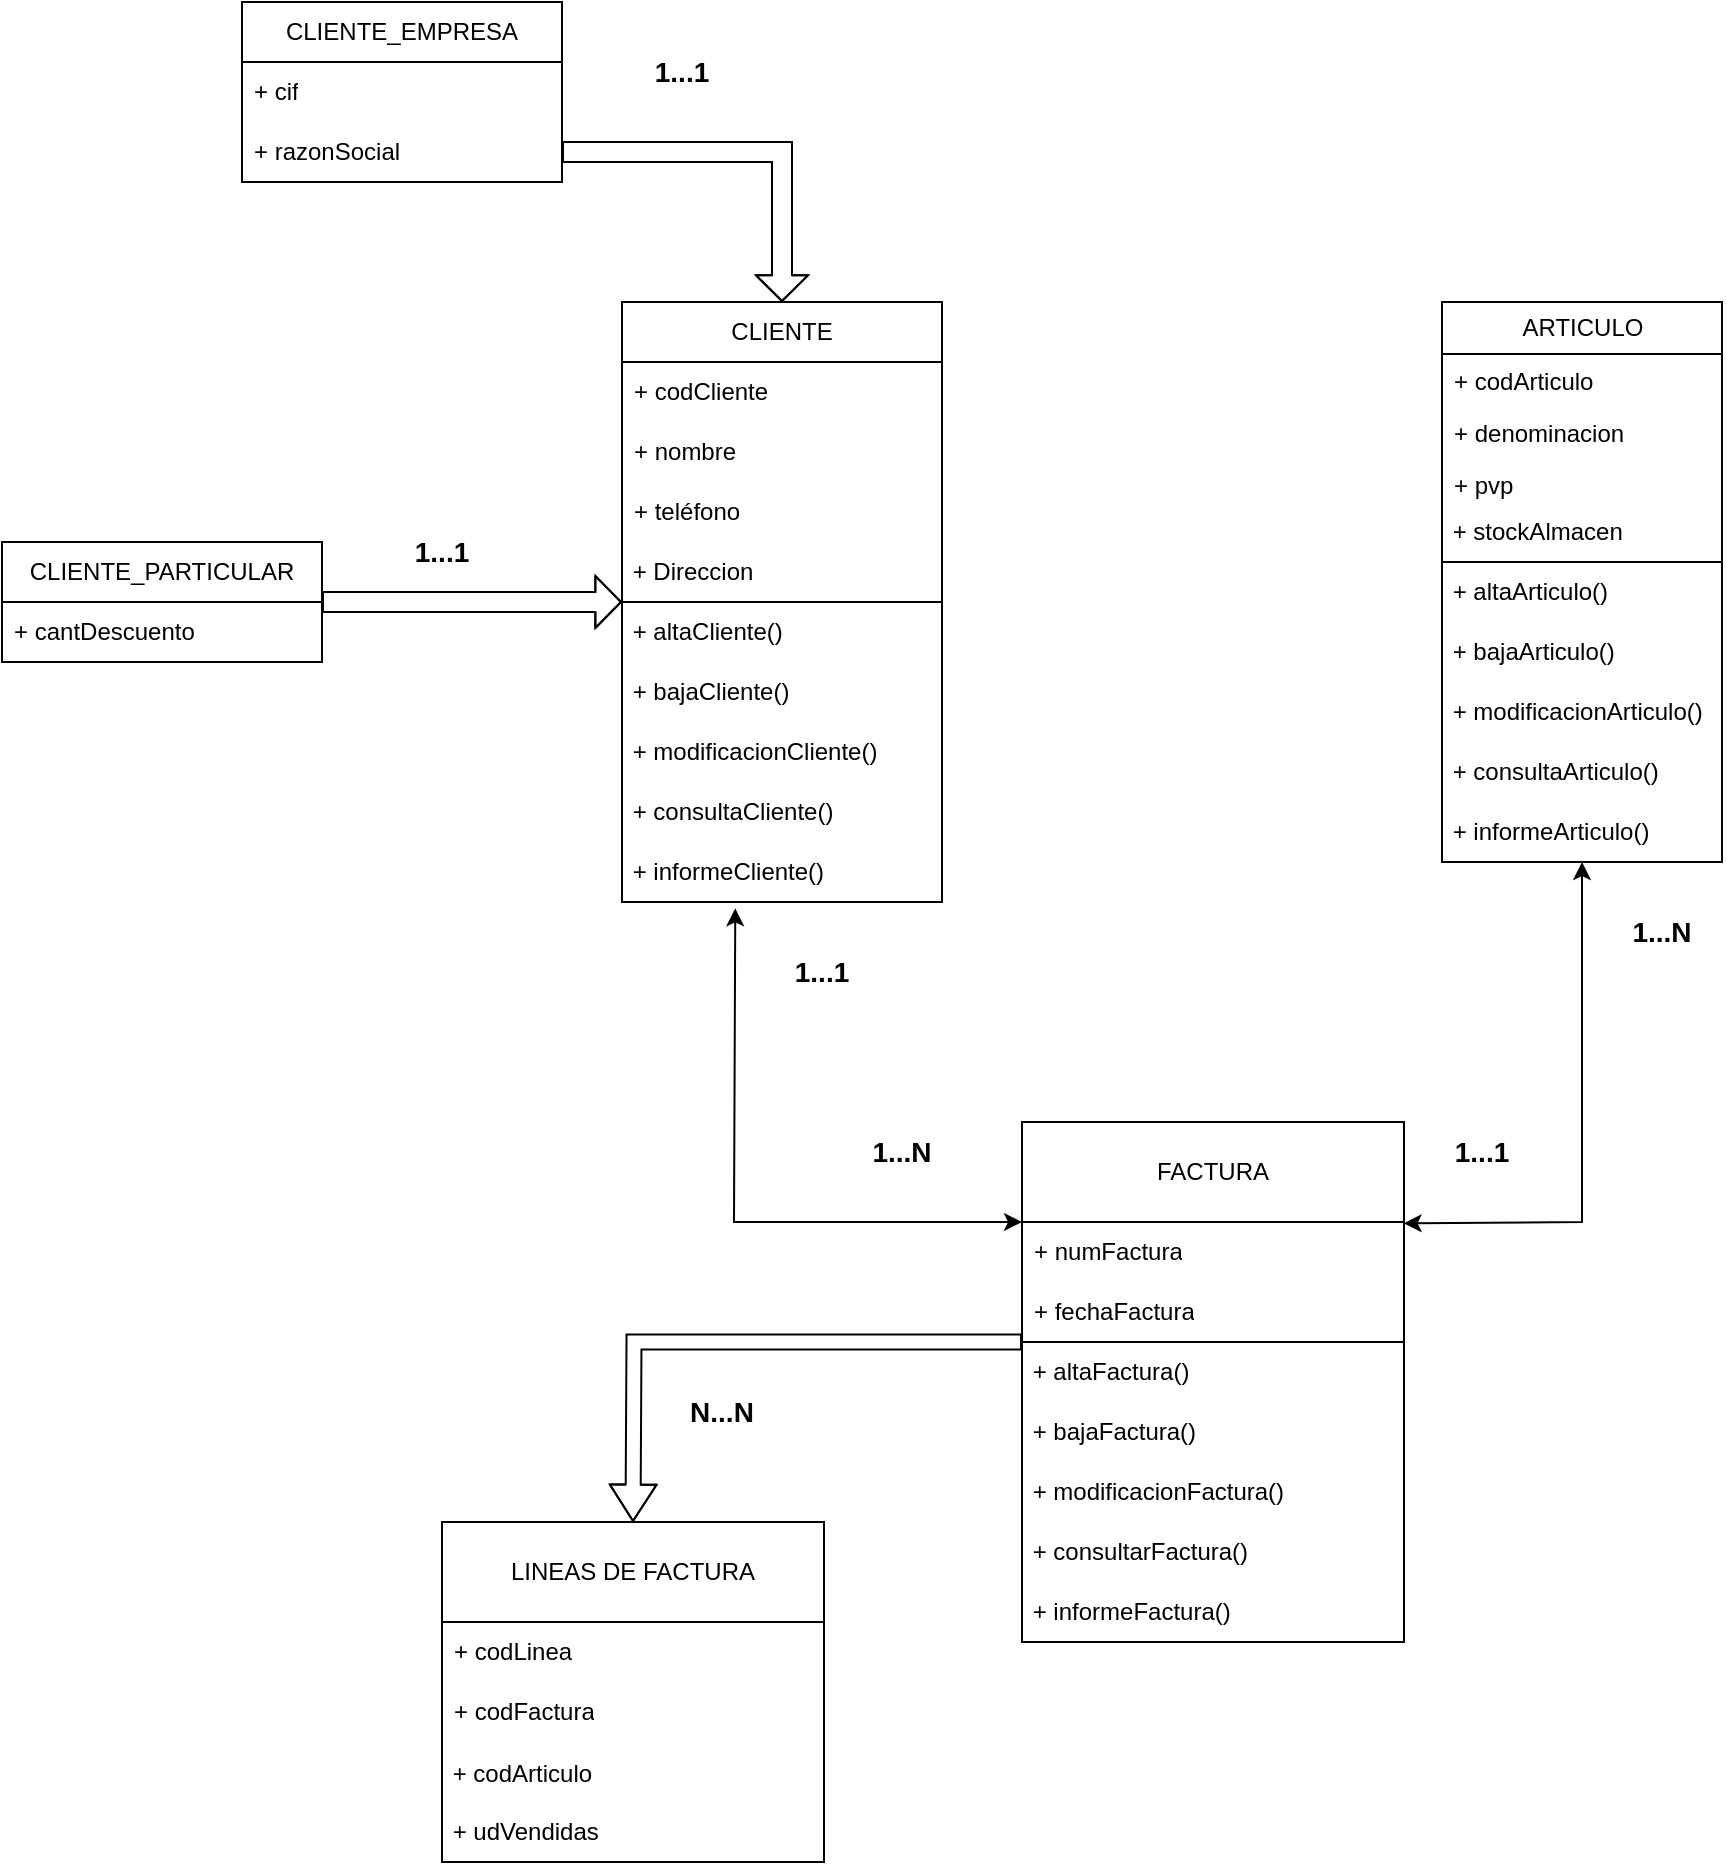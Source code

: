 <mxfile version="20.6.0" type="device"><diagram id="C5RBs43oDa-KdzZeNtuy" name="Page-1"><mxGraphModel dx="2782" dy="2143" grid="1" gridSize="10" guides="1" tooltips="1" connect="1" arrows="1" fold="1" page="1" pageScale="1" pageWidth="827" pageHeight="1169" math="0" shadow="0"><root><mxCell id="WIyWlLk6GJQsqaUBKTNV-0"/><mxCell id="WIyWlLk6GJQsqaUBKTNV-1" parent="WIyWlLk6GJQsqaUBKTNV-0"/><mxCell id="M3g4wT0swrRW3EHbx8eG-1" value="CLIENTE" style="swimlane;fontStyle=0;childLayout=stackLayout;horizontal=1;startSize=30;horizontalStack=0;resizeParent=1;resizeParentMax=0;resizeLast=0;collapsible=1;marginBottom=0;whiteSpace=wrap;html=1;" vertex="1" parent="WIyWlLk6GJQsqaUBKTNV-1"><mxGeometry x="190" y="70" width="160" height="300" as="geometry"><mxRectangle x="380" y="230" width="90" height="30" as="alternateBounds"/></mxGeometry></mxCell><mxCell id="M3g4wT0swrRW3EHbx8eG-2" value="+ codCliente" style="text;strokeColor=none;fillColor=none;align=left;verticalAlign=middle;spacingLeft=4;spacingRight=4;overflow=hidden;points=[[0,0.5],[1,0.5]];portConstraint=eastwest;rotatable=0;whiteSpace=wrap;html=1;" vertex="1" parent="M3g4wT0swrRW3EHbx8eG-1"><mxGeometry y="30" width="160" height="30" as="geometry"/></mxCell><mxCell id="M3g4wT0swrRW3EHbx8eG-3" value="+ nombre" style="text;strokeColor=none;fillColor=none;align=left;verticalAlign=middle;spacingLeft=4;spacingRight=4;overflow=hidden;points=[[0,0.5],[1,0.5]];portConstraint=eastwest;rotatable=0;whiteSpace=wrap;html=1;" vertex="1" parent="M3g4wT0swrRW3EHbx8eG-1"><mxGeometry y="60" width="160" height="30" as="geometry"/></mxCell><mxCell id="M3g4wT0swrRW3EHbx8eG-4" value="+ teléfono" style="text;strokeColor=none;fillColor=none;align=left;verticalAlign=middle;spacingLeft=4;spacingRight=4;overflow=hidden;points=[[0,0.5],[1,0.5]];portConstraint=eastwest;rotatable=0;whiteSpace=wrap;html=1;" vertex="1" parent="M3g4wT0swrRW3EHbx8eG-1"><mxGeometry y="90" width="160" height="30" as="geometry"/></mxCell><mxCell id="M3g4wT0swrRW3EHbx8eG-20" value="&amp;nbsp;+ Direccion" style="text;html=1;strokeColor=none;fillColor=none;align=left;verticalAlign=middle;whiteSpace=wrap;rounded=0;" vertex="1" parent="M3g4wT0swrRW3EHbx8eG-1"><mxGeometry y="120" width="160" height="30" as="geometry"/></mxCell><mxCell id="M3g4wT0swrRW3EHbx8eG-50" value="" style="endArrow=none;html=1;rounded=0;fontSize=12;exitX=0;exitY=1;exitDx=0;exitDy=0;entryX=1;entryY=1;entryDx=0;entryDy=0;" edge="1" parent="M3g4wT0swrRW3EHbx8eG-1" source="M3g4wT0swrRW3EHbx8eG-20" target="M3g4wT0swrRW3EHbx8eG-20"><mxGeometry width="50" height="50" relative="1" as="geometry"><mxPoint x="40" y="170" as="sourcePoint"/><mxPoint x="90" y="120" as="targetPoint"/></mxGeometry></mxCell><mxCell id="M3g4wT0swrRW3EHbx8eG-49" value="&amp;nbsp;+ altaCliente()" style="text;html=1;strokeColor=none;fillColor=none;align=left;verticalAlign=middle;whiteSpace=wrap;rounded=0;" vertex="1" parent="M3g4wT0swrRW3EHbx8eG-1"><mxGeometry y="150" width="160" height="30" as="geometry"/></mxCell><mxCell id="M3g4wT0swrRW3EHbx8eG-51" value="&amp;nbsp;+ bajaCliente()" style="text;html=1;strokeColor=none;fillColor=none;align=left;verticalAlign=middle;whiteSpace=wrap;rounded=0;" vertex="1" parent="M3g4wT0swrRW3EHbx8eG-1"><mxGeometry y="180" width="160" height="30" as="geometry"/></mxCell><mxCell id="M3g4wT0swrRW3EHbx8eG-52" value="&amp;nbsp;+ modificacionCliente()" style="text;html=1;strokeColor=none;fillColor=none;align=left;verticalAlign=middle;whiteSpace=wrap;rounded=0;" vertex="1" parent="M3g4wT0swrRW3EHbx8eG-1"><mxGeometry y="210" width="160" height="30" as="geometry"/></mxCell><mxCell id="M3g4wT0swrRW3EHbx8eG-53" value="&amp;nbsp;+ consultaCliente()" style="text;html=1;strokeColor=none;fillColor=none;align=left;verticalAlign=middle;whiteSpace=wrap;rounded=0;" vertex="1" parent="M3g4wT0swrRW3EHbx8eG-1"><mxGeometry y="240" width="160" height="30" as="geometry"/></mxCell><mxCell id="M3g4wT0swrRW3EHbx8eG-54" value="&amp;nbsp;+ informeCliente()" style="text;html=1;strokeColor=none;fillColor=none;align=left;verticalAlign=middle;whiteSpace=wrap;rounded=0;" vertex="1" parent="M3g4wT0swrRW3EHbx8eG-1"><mxGeometry y="270" width="160" height="30" as="geometry"/></mxCell><mxCell id="M3g4wT0swrRW3EHbx8eG-11" value="FACTURA" style="swimlane;fontStyle=0;childLayout=stackLayout;horizontal=1;startSize=50;horizontalStack=0;resizeParent=1;resizeParentMax=0;resizeLast=0;collapsible=1;marginBottom=0;whiteSpace=wrap;html=1;movable=1;resizable=1;rotatable=1;deletable=1;editable=1;connectable=1;" vertex="1" parent="WIyWlLk6GJQsqaUBKTNV-1"><mxGeometry x="390" y="480" width="191" height="260" as="geometry"/></mxCell><mxCell id="M3g4wT0swrRW3EHbx8eG-12" value="+ numFactura" style="text;strokeColor=none;fillColor=none;align=left;verticalAlign=middle;spacingLeft=4;spacingRight=4;overflow=hidden;points=[[0,0.5],[1,0.5]];portConstraint=eastwest;rotatable=0;whiteSpace=wrap;html=1;" vertex="1" parent="M3g4wT0swrRW3EHbx8eG-11"><mxGeometry y="50" width="191" height="30" as="geometry"/></mxCell><mxCell id="M3g4wT0swrRW3EHbx8eG-13" value="+ fechaFactura" style="text;strokeColor=none;fillColor=none;align=left;verticalAlign=middle;spacingLeft=4;spacingRight=4;overflow=hidden;points=[[0,0.5],[1,0.5]];portConstraint=eastwest;rotatable=0;whiteSpace=wrap;html=1;" vertex="1" parent="M3g4wT0swrRW3EHbx8eG-11"><mxGeometry y="80" width="191" height="30" as="geometry"/></mxCell><mxCell id="M3g4wT0swrRW3EHbx8eG-64" value="&amp;nbsp;+ altaFactura()" style="text;html=1;strokeColor=none;fillColor=none;align=left;verticalAlign=middle;whiteSpace=wrap;rounded=0;" vertex="1" parent="M3g4wT0swrRW3EHbx8eG-11"><mxGeometry y="110" width="191" height="30" as="geometry"/></mxCell><mxCell id="M3g4wT0swrRW3EHbx8eG-67" value="" style="endArrow=none;html=1;rounded=0;fontSize=12;exitX=0;exitY=0;exitDx=0;exitDy=0;entryX=1;entryY=0;entryDx=0;entryDy=0;" edge="1" parent="M3g4wT0swrRW3EHbx8eG-11" source="M3g4wT0swrRW3EHbx8eG-64" target="M3g4wT0swrRW3EHbx8eG-64"><mxGeometry width="50" height="50" relative="1" as="geometry"><mxPoint x="30" y="270" as="sourcePoint"/><mxPoint x="80" y="220" as="targetPoint"/></mxGeometry></mxCell><mxCell id="M3g4wT0swrRW3EHbx8eG-68" value="&amp;nbsp;+ bajaFactura()" style="text;html=1;strokeColor=none;fillColor=none;align=left;verticalAlign=middle;whiteSpace=wrap;rounded=0;" vertex="1" parent="M3g4wT0swrRW3EHbx8eG-11"><mxGeometry y="140" width="191" height="30" as="geometry"/></mxCell><mxCell id="M3g4wT0swrRW3EHbx8eG-69" value="&amp;nbsp;+ modificacionFactura()" style="text;html=1;strokeColor=none;fillColor=none;align=left;verticalAlign=middle;whiteSpace=wrap;rounded=0;" vertex="1" parent="M3g4wT0swrRW3EHbx8eG-11"><mxGeometry y="170" width="191" height="30" as="geometry"/></mxCell><mxCell id="M3g4wT0swrRW3EHbx8eG-70" value="&amp;nbsp;+ consultarFactura()" style="text;html=1;strokeColor=none;fillColor=none;align=left;verticalAlign=middle;whiteSpace=wrap;rounded=0;" vertex="1" parent="M3g4wT0swrRW3EHbx8eG-11"><mxGeometry y="200" width="191" height="30" as="geometry"/></mxCell><mxCell id="M3g4wT0swrRW3EHbx8eG-71" value="&amp;nbsp;+ informeFactura()" style="text;html=1;strokeColor=none;fillColor=none;align=left;verticalAlign=middle;whiteSpace=wrap;rounded=0;" vertex="1" parent="M3g4wT0swrRW3EHbx8eG-11"><mxGeometry y="230" width="191" height="30" as="geometry"/></mxCell><mxCell id="M3g4wT0swrRW3EHbx8eG-16" value="ARTICULO" style="swimlane;fontStyle=0;childLayout=stackLayout;horizontal=1;startSize=26;fillColor=none;horizontalStack=0;resizeParent=1;resizeParentMax=0;resizeLast=0;collapsible=1;marginBottom=0;html=1;" vertex="1" parent="WIyWlLk6GJQsqaUBKTNV-1"><mxGeometry x="600" y="70" width="140" height="280" as="geometry"/></mxCell><mxCell id="M3g4wT0swrRW3EHbx8eG-17" value="+ codArticulo" style="text;strokeColor=none;fillColor=none;align=left;verticalAlign=top;spacingLeft=4;spacingRight=4;overflow=hidden;rotatable=0;points=[[0,0.5],[1,0.5]];portConstraint=eastwest;whiteSpace=wrap;html=1;" vertex="1" parent="M3g4wT0swrRW3EHbx8eG-16"><mxGeometry y="26" width="140" height="26" as="geometry"/></mxCell><mxCell id="M3g4wT0swrRW3EHbx8eG-18" value="+ denominacion" style="text;strokeColor=none;fillColor=none;align=left;verticalAlign=top;spacingLeft=4;spacingRight=4;overflow=hidden;rotatable=0;points=[[0,0.5],[1,0.5]];portConstraint=eastwest;whiteSpace=wrap;html=1;" vertex="1" parent="M3g4wT0swrRW3EHbx8eG-16"><mxGeometry y="52" width="140" height="26" as="geometry"/></mxCell><mxCell id="M3g4wT0swrRW3EHbx8eG-19" value="+ pvp" style="text;strokeColor=none;fillColor=none;align=left;verticalAlign=top;spacingLeft=4;spacingRight=4;overflow=hidden;rotatable=0;points=[[0,0.5],[1,0.5]];portConstraint=eastwest;whiteSpace=wrap;html=1;" vertex="1" parent="M3g4wT0swrRW3EHbx8eG-16"><mxGeometry y="78" width="140" height="22" as="geometry"/></mxCell><mxCell id="M3g4wT0swrRW3EHbx8eG-55" value="&amp;nbsp;+ stockAlmacen" style="text;html=1;strokeColor=none;fillColor=none;align=left;verticalAlign=middle;whiteSpace=wrap;rounded=0;" vertex="1" parent="M3g4wT0swrRW3EHbx8eG-16"><mxGeometry y="100" width="140" height="30" as="geometry"/></mxCell><mxCell id="M3g4wT0swrRW3EHbx8eG-21" value="&amp;nbsp;+ altaArticulo()" style="text;html=1;strokeColor=none;fillColor=none;align=left;verticalAlign=middle;whiteSpace=wrap;rounded=0;" vertex="1" parent="M3g4wT0swrRW3EHbx8eG-16"><mxGeometry y="130" width="140" height="30" as="geometry"/></mxCell><mxCell id="M3g4wT0swrRW3EHbx8eG-63" value="" style="endArrow=none;html=1;rounded=0;fontSize=12;exitX=0;exitY=0;exitDx=0;exitDy=0;" edge="1" parent="M3g4wT0swrRW3EHbx8eG-16" source="M3g4wT0swrRW3EHbx8eG-21"><mxGeometry width="50" height="50" relative="1" as="geometry"><mxPoint x="90" y="180" as="sourcePoint"/><mxPoint x="140" y="130" as="targetPoint"/></mxGeometry></mxCell><mxCell id="M3g4wT0swrRW3EHbx8eG-59" value="&amp;nbsp;+ bajaArticulo()" style="text;html=1;strokeColor=none;fillColor=none;align=left;verticalAlign=middle;whiteSpace=wrap;rounded=0;" vertex="1" parent="M3g4wT0swrRW3EHbx8eG-16"><mxGeometry y="160" width="140" height="30" as="geometry"/></mxCell><mxCell id="M3g4wT0swrRW3EHbx8eG-57" value="&amp;nbsp;+ modificacionArticulo()" style="text;html=1;strokeColor=none;fillColor=none;align=left;verticalAlign=middle;whiteSpace=wrap;rounded=0;" vertex="1" parent="M3g4wT0swrRW3EHbx8eG-16"><mxGeometry y="190" width="140" height="30" as="geometry"/></mxCell><mxCell id="M3g4wT0swrRW3EHbx8eG-58" value="&amp;nbsp;+ consultaArticulo()" style="text;html=1;strokeColor=none;fillColor=none;align=left;verticalAlign=middle;whiteSpace=wrap;rounded=0;" vertex="1" parent="M3g4wT0swrRW3EHbx8eG-16"><mxGeometry y="220" width="140" height="30" as="geometry"/></mxCell><mxCell id="M3g4wT0swrRW3EHbx8eG-60" value="&amp;nbsp;+ informeArticulo()" style="text;html=1;strokeColor=none;fillColor=none;align=left;verticalAlign=middle;whiteSpace=wrap;rounded=0;" vertex="1" parent="M3g4wT0swrRW3EHbx8eG-16"><mxGeometry y="250" width="140" height="30" as="geometry"/></mxCell><mxCell id="M3g4wT0swrRW3EHbx8eG-22" value="" style="endArrow=classic;startArrow=classic;html=1;rounded=0;exitX=0.354;exitY=1.106;exitDx=0;exitDy=0;exitPerimeter=0;" edge="1" parent="WIyWlLk6GJQsqaUBKTNV-1" source="M3g4wT0swrRW3EHbx8eG-54"><mxGeometry width="50" height="50" relative="1" as="geometry"><mxPoint x="246" y="420" as="sourcePoint"/><mxPoint x="390" y="530" as="targetPoint"/><Array as="points"><mxPoint x="246" y="530"/></Array></mxGeometry></mxCell><mxCell id="M3g4wT0swrRW3EHbx8eG-23" value="&lt;b&gt;&lt;font style=&quot;font-size: 14px;&quot;&gt;1...1&lt;/font&gt;&lt;/b&gt;" style="text;html=1;strokeColor=none;fillColor=none;align=center;verticalAlign=middle;whiteSpace=wrap;rounded=0;" vertex="1" parent="WIyWlLk6GJQsqaUBKTNV-1"><mxGeometry x="260" y="390" width="60" height="30" as="geometry"/></mxCell><mxCell id="M3g4wT0swrRW3EHbx8eG-24" value="&lt;b&gt;&lt;font style=&quot;font-size: 14px;&quot;&gt;1...N&lt;/font&gt;&lt;/b&gt;" style="text;html=1;strokeColor=none;fillColor=none;align=center;verticalAlign=middle;whiteSpace=wrap;rounded=0;" vertex="1" parent="WIyWlLk6GJQsqaUBKTNV-1"><mxGeometry x="300" y="480" width="60" height="30" as="geometry"/></mxCell><mxCell id="M3g4wT0swrRW3EHbx8eG-25" value="" style="shape=flexArrow;endArrow=classic;html=1;rounded=0;fontSize=14;width=7.5;endSize=5.725;endWidth=14.861;entryX=0.5;entryY=0;entryDx=0;entryDy=0;exitX=0;exitY=0;exitDx=0;exitDy=0;" edge="1" parent="WIyWlLk6GJQsqaUBKTNV-1" source="M3g4wT0swrRW3EHbx8eG-64" target="M3g4wT0swrRW3EHbx8eG-26"><mxGeometry width="50" height="50" relative="1" as="geometry"><mxPoint x="289.5" y="890" as="sourcePoint"/><mxPoint x="289.5" y="990" as="targetPoint"/><Array as="points"><mxPoint x="196" y="590"/></Array></mxGeometry></mxCell><mxCell id="M3g4wT0swrRW3EHbx8eG-26" value="LINEAS DE FACTURA" style="swimlane;fontStyle=0;childLayout=stackLayout;horizontal=1;startSize=50;horizontalStack=0;resizeParent=1;resizeParentMax=0;resizeLast=0;collapsible=1;marginBottom=0;whiteSpace=wrap;html=1;movable=1;resizable=1;rotatable=1;deletable=1;editable=1;connectable=1;" vertex="1" parent="WIyWlLk6GJQsqaUBKTNV-1"><mxGeometry x="100" y="680" width="191" height="170" as="geometry"/></mxCell><mxCell id="M3g4wT0swrRW3EHbx8eG-27" value="+ codLinea" style="text;strokeColor=none;fillColor=none;align=left;verticalAlign=middle;spacingLeft=4;spacingRight=4;overflow=hidden;points=[[0,0.5],[1,0.5]];portConstraint=eastwest;rotatable=0;whiteSpace=wrap;html=1;" vertex="1" parent="M3g4wT0swrRW3EHbx8eG-26"><mxGeometry y="50" width="191" height="30" as="geometry"/></mxCell><mxCell id="M3g4wT0swrRW3EHbx8eG-28" value="+ codFactura" style="text;strokeColor=none;fillColor=none;align=left;verticalAlign=middle;spacingLeft=4;spacingRight=4;overflow=hidden;points=[[0,0.5],[1,0.5]];portConstraint=eastwest;rotatable=0;whiteSpace=wrap;html=1;" vertex="1" parent="M3g4wT0swrRW3EHbx8eG-26"><mxGeometry y="80" width="191" height="30" as="geometry"/></mxCell><mxCell id="M3g4wT0swrRW3EHbx8eG-30" value="&lt;span style=&quot;font-size: 12px;&quot;&gt;&amp;nbsp;+ codArticulo&lt;/span&gt;" style="text;html=1;strokeColor=none;fillColor=none;align=left;verticalAlign=middle;whiteSpace=wrap;rounded=0;fontSize=14;" vertex="1" parent="M3g4wT0swrRW3EHbx8eG-26"><mxGeometry y="110" width="191" height="30" as="geometry"/></mxCell><mxCell id="M3g4wT0swrRW3EHbx8eG-31" value="&amp;nbsp;+ udVendidas" style="text;html=1;strokeColor=none;fillColor=none;align=left;verticalAlign=middle;whiteSpace=wrap;rounded=0;fontSize=12;" vertex="1" parent="M3g4wT0swrRW3EHbx8eG-26"><mxGeometry y="140" width="191" height="30" as="geometry"/></mxCell><mxCell id="M3g4wT0swrRW3EHbx8eG-29" value="&lt;b&gt;&lt;font style=&quot;font-size: 14px;&quot;&gt;N...N&lt;/font&gt;&lt;/b&gt;" style="text;html=1;strokeColor=none;fillColor=none;align=center;verticalAlign=middle;whiteSpace=wrap;rounded=0;" vertex="1" parent="WIyWlLk6GJQsqaUBKTNV-1"><mxGeometry x="210" y="610" width="60" height="30" as="geometry"/></mxCell><mxCell id="M3g4wT0swrRW3EHbx8eG-32" value="CLIENTE_EMPRESA" style="swimlane;fontStyle=0;childLayout=stackLayout;horizontal=1;startSize=30;horizontalStack=0;resizeParent=1;resizeParentMax=0;resizeLast=0;collapsible=1;marginBottom=0;whiteSpace=wrap;html=1;" vertex="1" parent="WIyWlLk6GJQsqaUBKTNV-1"><mxGeometry y="-80" width="160" height="90" as="geometry"><mxRectangle x="380" y="230" width="90" height="30" as="alternateBounds"/></mxGeometry></mxCell><mxCell id="M3g4wT0swrRW3EHbx8eG-33" value="+ cif" style="text;strokeColor=none;fillColor=none;align=left;verticalAlign=middle;spacingLeft=4;spacingRight=4;overflow=hidden;points=[[0,0.5],[1,0.5]];portConstraint=eastwest;rotatable=0;whiteSpace=wrap;html=1;" vertex="1" parent="M3g4wT0swrRW3EHbx8eG-32"><mxGeometry y="30" width="160" height="30" as="geometry"/></mxCell><mxCell id="M3g4wT0swrRW3EHbx8eG-34" value="+ razonSocial" style="text;strokeColor=none;fillColor=none;align=left;verticalAlign=middle;spacingLeft=4;spacingRight=4;overflow=hidden;points=[[0,0.5],[1,0.5]];portConstraint=eastwest;rotatable=0;whiteSpace=wrap;html=1;" vertex="1" parent="M3g4wT0swrRW3EHbx8eG-32"><mxGeometry y="60" width="160" height="30" as="geometry"/></mxCell><mxCell id="M3g4wT0swrRW3EHbx8eG-37" value="CLIENTE_PARTICULAR" style="swimlane;fontStyle=0;childLayout=stackLayout;horizontal=1;startSize=30;horizontalStack=0;resizeParent=1;resizeParentMax=0;resizeLast=0;collapsible=1;marginBottom=0;whiteSpace=wrap;html=1;" vertex="1" parent="WIyWlLk6GJQsqaUBKTNV-1"><mxGeometry x="-120" y="190" width="160" height="60" as="geometry"><mxRectangle x="380" y="230" width="90" height="30" as="alternateBounds"/></mxGeometry></mxCell><mxCell id="M3g4wT0swrRW3EHbx8eG-38" value="+ cantDescuento" style="text;strokeColor=none;fillColor=none;align=left;verticalAlign=middle;spacingLeft=4;spacingRight=4;overflow=hidden;points=[[0,0.5],[1,0.5]];portConstraint=eastwest;rotatable=0;whiteSpace=wrap;html=1;" vertex="1" parent="M3g4wT0swrRW3EHbx8eG-37"><mxGeometry y="30" width="160" height="30" as="geometry"/></mxCell><mxCell id="M3g4wT0swrRW3EHbx8eG-42" value="" style="shape=flexArrow;endArrow=classic;html=1;rounded=0;fontSize=12;exitX=1;exitY=0.5;exitDx=0;exitDy=0;endWidth=15;endSize=3.942;" edge="1" parent="WIyWlLk6GJQsqaUBKTNV-1" source="M3g4wT0swrRW3EHbx8eG-34"><mxGeometry width="50" height="50" relative="1" as="geometry"><mxPoint x="240" y="-10" as="sourcePoint"/><mxPoint x="270" y="70" as="targetPoint"/><Array as="points"><mxPoint x="270" y="-5"/></Array></mxGeometry></mxCell><mxCell id="M3g4wT0swrRW3EHbx8eG-43" value="" style="shape=flexArrow;endArrow=classic;html=1;rounded=0;fontSize=12;endWidth=15;endSize=3.942;" edge="1" parent="WIyWlLk6GJQsqaUBKTNV-1"><mxGeometry width="50" height="50" relative="1" as="geometry"><mxPoint x="40" y="220" as="sourcePoint"/><mxPoint x="190" y="220" as="targetPoint"/><Array as="points"><mxPoint x="150" y="220"/></Array></mxGeometry></mxCell><mxCell id="M3g4wT0swrRW3EHbx8eG-44" value="&lt;b&gt;&lt;font style=&quot;font-size: 14px;&quot;&gt;1...1&lt;/font&gt;&lt;/b&gt;" style="text;html=1;strokeColor=none;fillColor=none;align=center;verticalAlign=middle;whiteSpace=wrap;rounded=0;" vertex="1" parent="WIyWlLk6GJQsqaUBKTNV-1"><mxGeometry x="70" y="180" width="60" height="30" as="geometry"/></mxCell><mxCell id="M3g4wT0swrRW3EHbx8eG-45" value="&lt;b&gt;&lt;font style=&quot;font-size: 14px;&quot;&gt;1...1&lt;/font&gt;&lt;/b&gt;" style="text;html=1;strokeColor=none;fillColor=none;align=center;verticalAlign=middle;whiteSpace=wrap;rounded=0;" vertex="1" parent="WIyWlLk6GJQsqaUBKTNV-1"><mxGeometry x="190" y="-60" width="60" height="30" as="geometry"/></mxCell><mxCell id="M3g4wT0swrRW3EHbx8eG-46" value="" style="endArrow=classic;startArrow=classic;html=1;rounded=0;entryX=0.999;entryY=0.022;entryDx=0;entryDy=0;entryPerimeter=0;" edge="1" parent="WIyWlLk6GJQsqaUBKTNV-1" target="M3g4wT0swrRW3EHbx8eG-12"><mxGeometry width="50" height="50" relative="1" as="geometry"><mxPoint x="670" y="350" as="sourcePoint"/><mxPoint x="814" y="460.5" as="targetPoint"/><Array as="points"><mxPoint x="670" y="530"/></Array></mxGeometry></mxCell><mxCell id="M3g4wT0swrRW3EHbx8eG-47" value="&lt;b&gt;&lt;font style=&quot;font-size: 14px;&quot;&gt;1...N&lt;/font&gt;&lt;/b&gt;" style="text;html=1;strokeColor=none;fillColor=none;align=center;verticalAlign=middle;whiteSpace=wrap;rounded=0;" vertex="1" parent="WIyWlLk6GJQsqaUBKTNV-1"><mxGeometry x="680" y="370" width="60" height="30" as="geometry"/></mxCell><mxCell id="M3g4wT0swrRW3EHbx8eG-48" value="&lt;b&gt;&lt;font style=&quot;font-size: 14px;&quot;&gt;1...1&lt;/font&gt;&lt;/b&gt;" style="text;html=1;strokeColor=none;fillColor=none;align=center;verticalAlign=middle;whiteSpace=wrap;rounded=0;" vertex="1" parent="WIyWlLk6GJQsqaUBKTNV-1"><mxGeometry x="590" y="480" width="60" height="30" as="geometry"/></mxCell></root></mxGraphModel></diagram></mxfile>